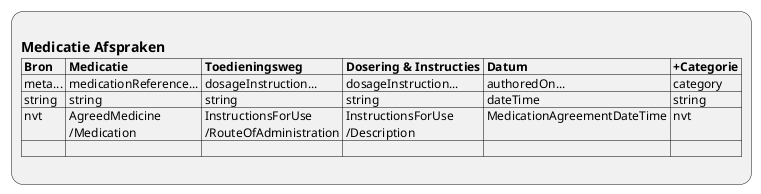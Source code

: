 @startuml ViewDefinition-MedicationRequest
:
== Medicatie Afspraken
|= Bron |= Medicatie |= Toedieningsweg |= Dosering & Instructies |= Datum |= +Categorie |
| meta... | medicationReference... | dosageInstruction... | dosageInstruction... | authoredOn... | category |
| string | string | string | string | dateTime | string |
| nvt | AgreedMedicine\n /Medication | InstructionsForUse\n /RouteOfAdministration | InstructionsForUse\n /Description | MedicationAgreementDateTime | nvt |
| |
;
@enduml